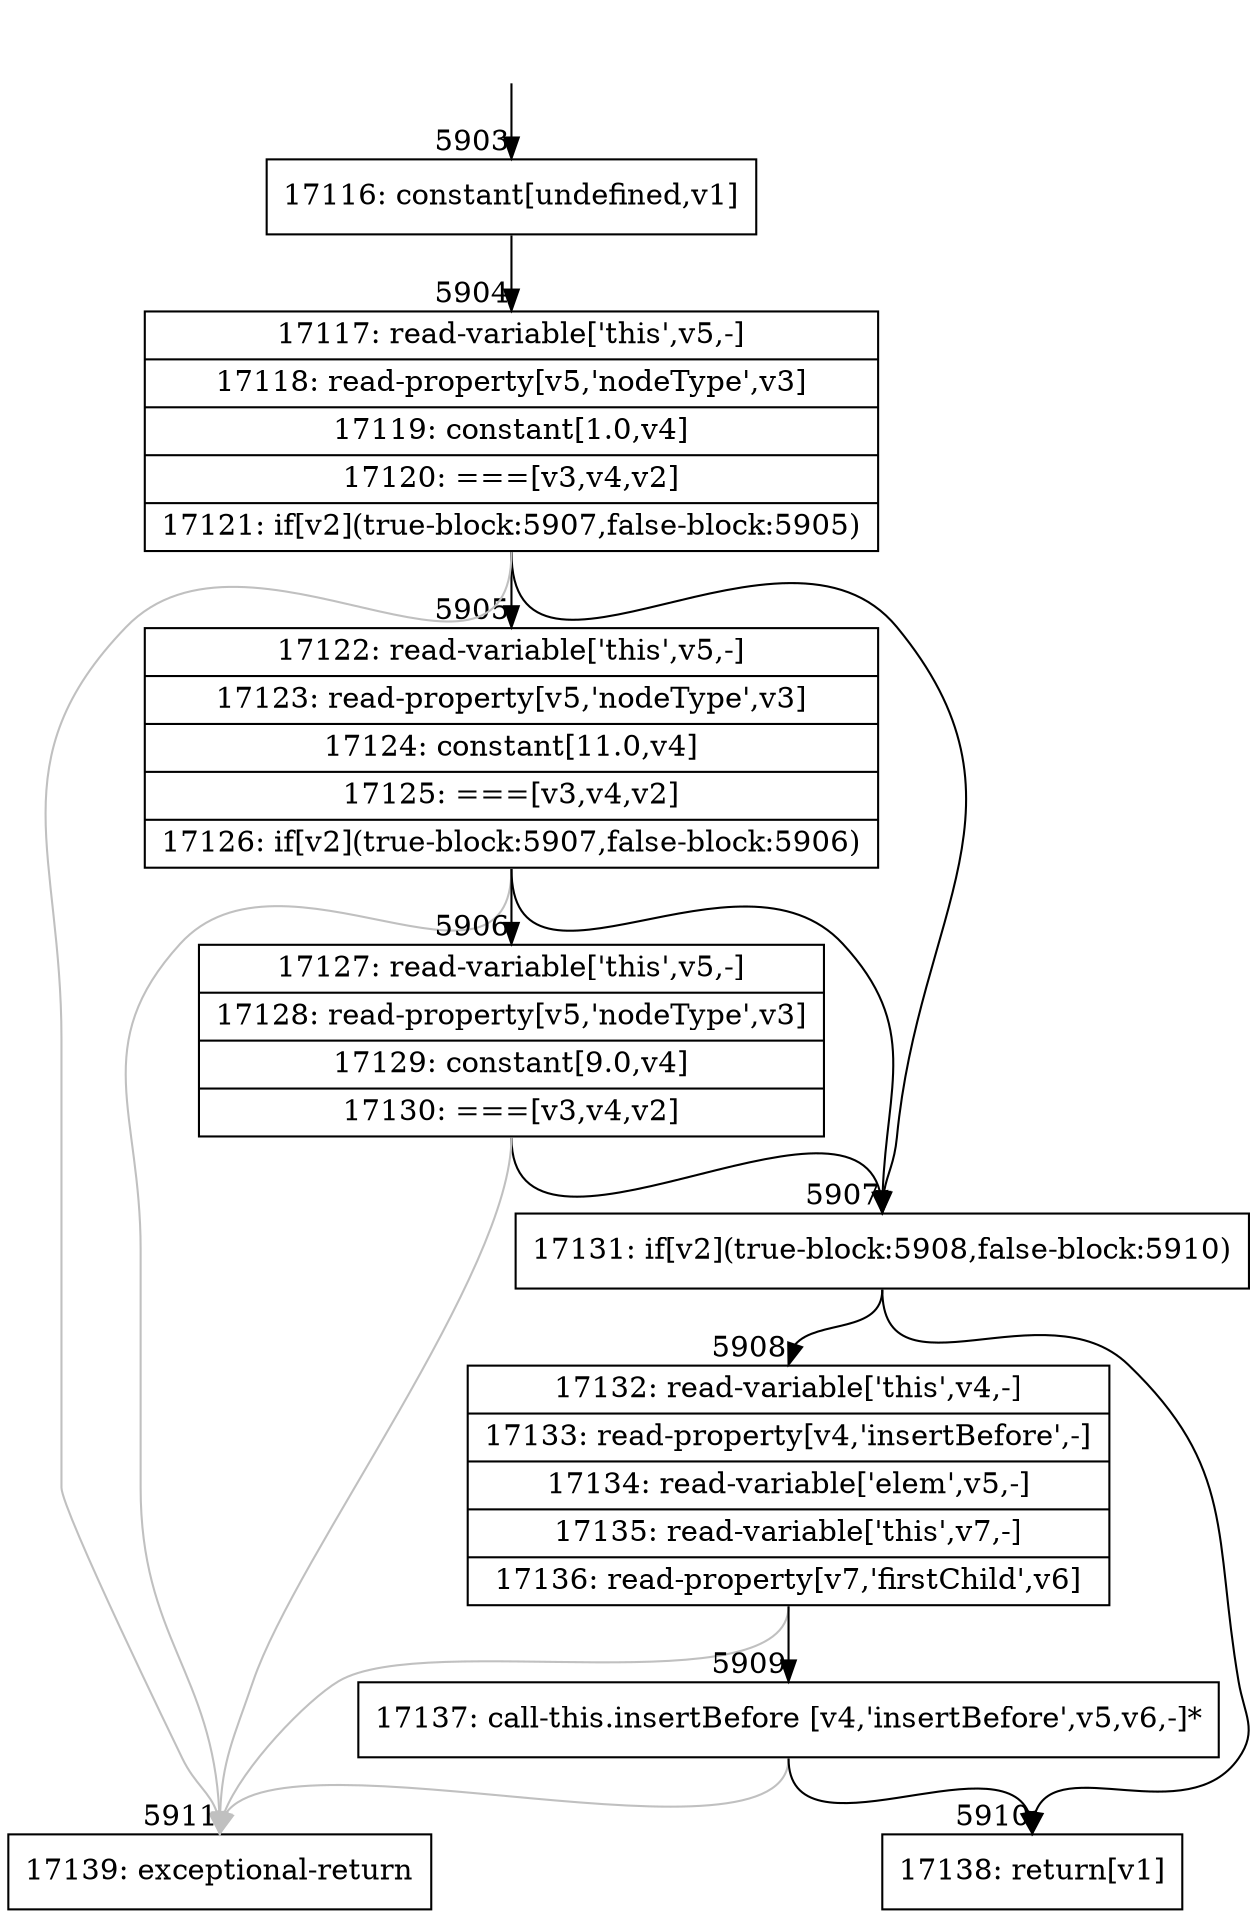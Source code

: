 digraph {
rankdir="TD"
BB_entry388[shape=none,label=""];
BB_entry388 -> BB5903 [tailport=s, headport=n, headlabel="    5903"]
BB5903 [shape=record label="{17116: constant[undefined,v1]}" ] 
BB5903 -> BB5904 [tailport=s, headport=n, headlabel="      5904"]
BB5904 [shape=record label="{17117: read-variable['this',v5,-]|17118: read-property[v5,'nodeType',v3]|17119: constant[1.0,v4]|17120: ===[v3,v4,v2]|17121: if[v2](true-block:5907,false-block:5905)}" ] 
BB5904 -> BB5907 [tailport=s, headport=n, headlabel="      5907"]
BB5904 -> BB5905 [tailport=s, headport=n, headlabel="      5905"]
BB5904 -> BB5911 [tailport=s, headport=n, color=gray, headlabel="      5911"]
BB5905 [shape=record label="{17122: read-variable['this',v5,-]|17123: read-property[v5,'nodeType',v3]|17124: constant[11.0,v4]|17125: ===[v3,v4,v2]|17126: if[v2](true-block:5907,false-block:5906)}" ] 
BB5905 -> BB5907 [tailport=s, headport=n]
BB5905 -> BB5906 [tailport=s, headport=n, headlabel="      5906"]
BB5905 -> BB5911 [tailport=s, headport=n, color=gray]
BB5906 [shape=record label="{17127: read-variable['this',v5,-]|17128: read-property[v5,'nodeType',v3]|17129: constant[9.0,v4]|17130: ===[v3,v4,v2]}" ] 
BB5906 -> BB5907 [tailport=s, headport=n]
BB5906 -> BB5911 [tailport=s, headport=n, color=gray]
BB5907 [shape=record label="{17131: if[v2](true-block:5908,false-block:5910)}" ] 
BB5907 -> BB5908 [tailport=s, headport=n, headlabel="      5908"]
BB5907 -> BB5910 [tailport=s, headport=n, headlabel="      5910"]
BB5908 [shape=record label="{17132: read-variable['this',v4,-]|17133: read-property[v4,'insertBefore',-]|17134: read-variable['elem',v5,-]|17135: read-variable['this',v7,-]|17136: read-property[v7,'firstChild',v6]}" ] 
BB5908 -> BB5909 [tailport=s, headport=n, headlabel="      5909"]
BB5908 -> BB5911 [tailport=s, headport=n, color=gray]
BB5909 [shape=record label="{17137: call-this.insertBefore [v4,'insertBefore',v5,v6,-]*}" ] 
BB5909 -> BB5910 [tailport=s, headport=n]
BB5909 -> BB5911 [tailport=s, headport=n, color=gray]
BB5910 [shape=record label="{17138: return[v1]}" ] 
BB5911 [shape=record label="{17139: exceptional-return}" ] 
//#$~ 5959
}
